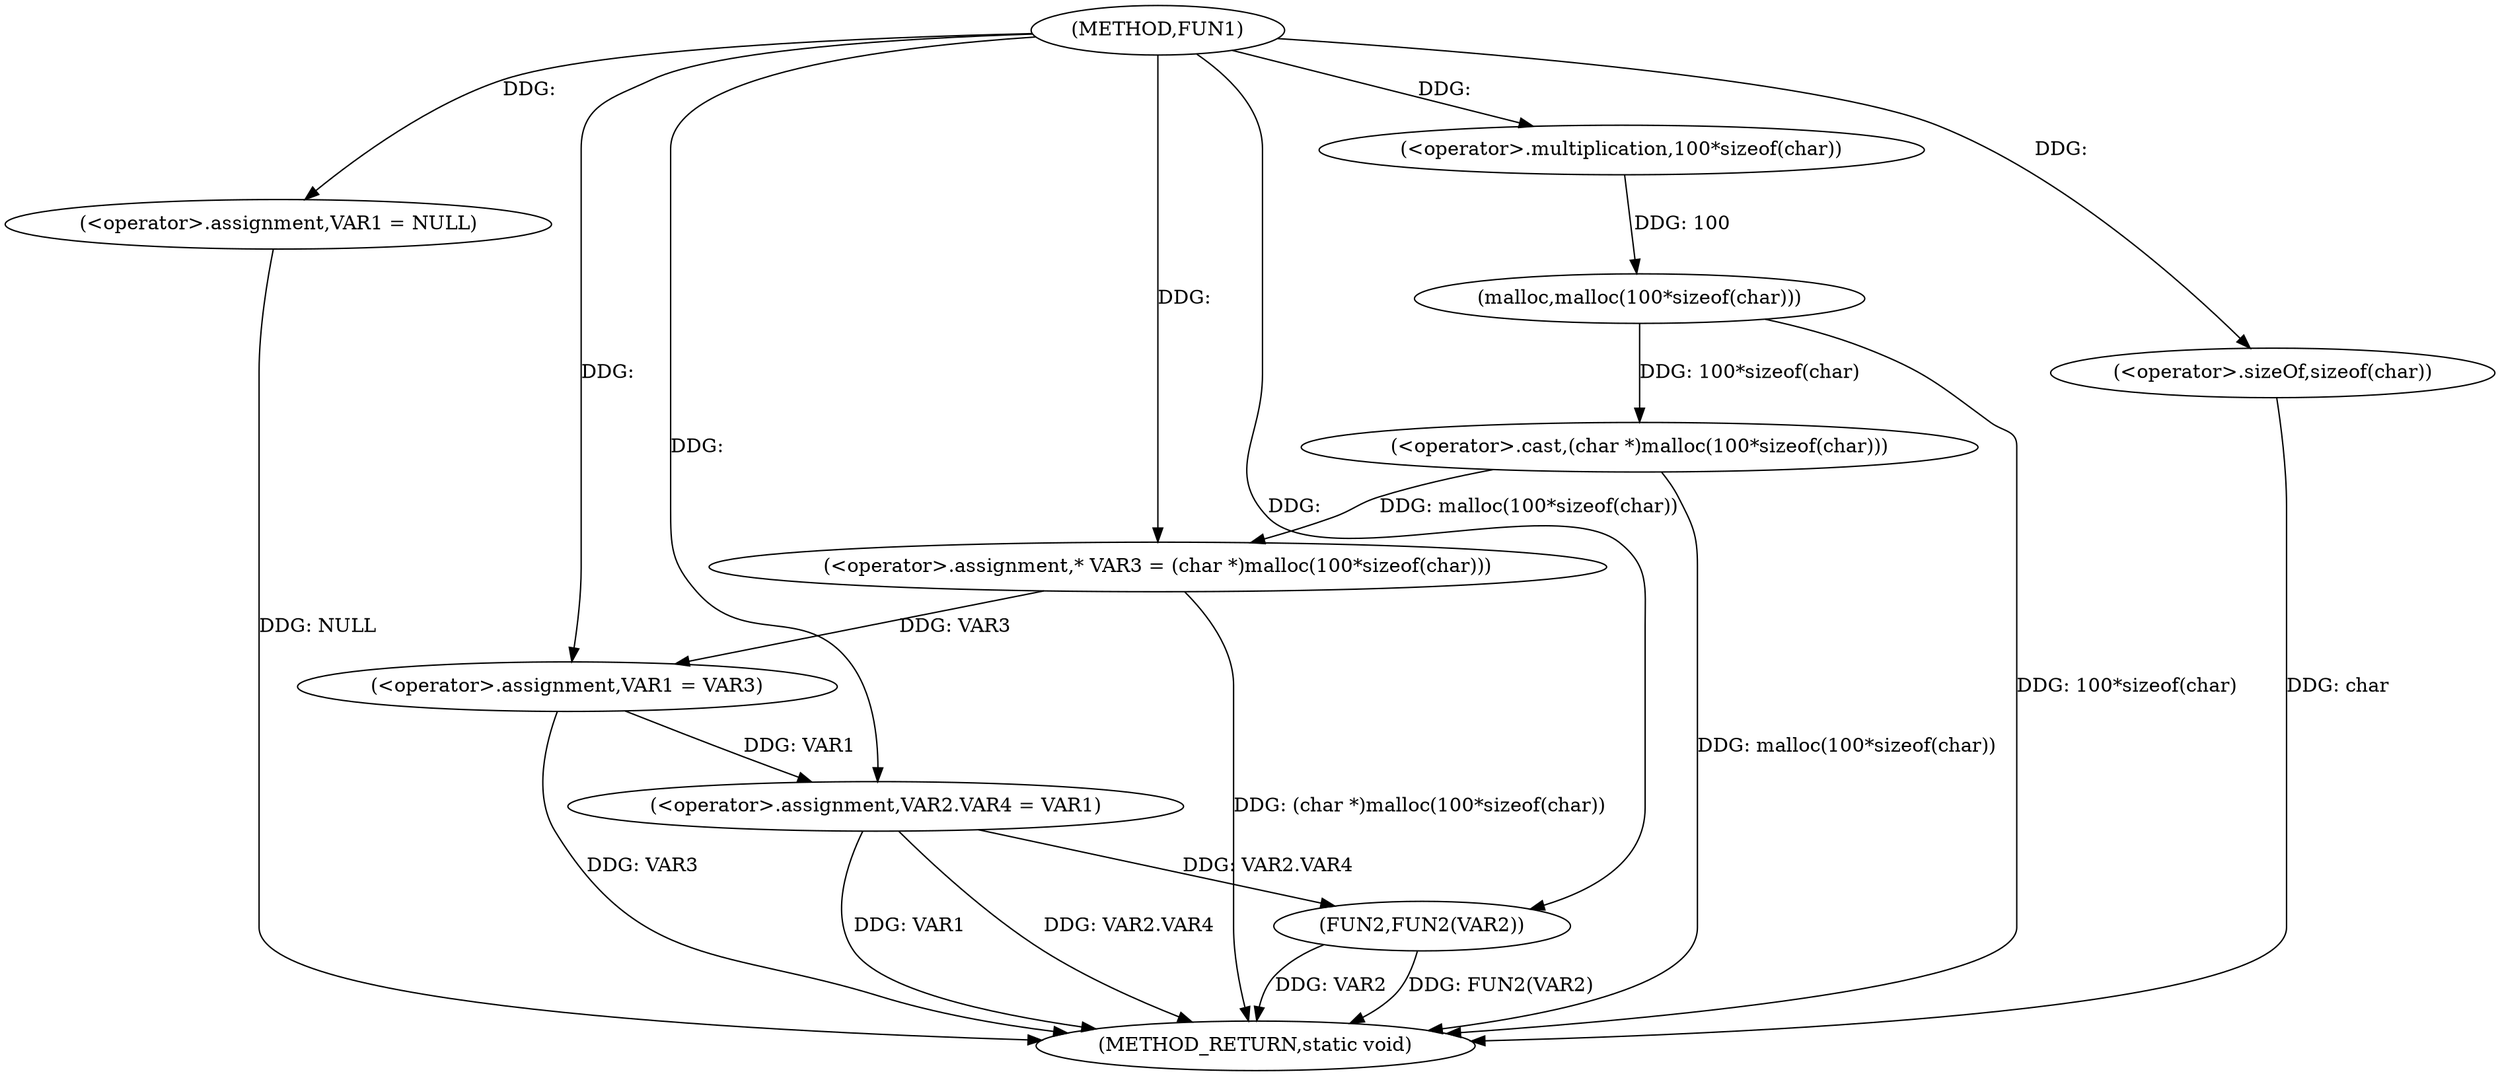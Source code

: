 digraph FUN1 {  
"1000100" [label = "(METHOD,FUN1)" ]
"1000128" [label = "(METHOD_RETURN,static void)" ]
"1000104" [label = "(<operator>.assignment,VAR1 = NULL)" ]
"1000109" [label = "(<operator>.assignment,* VAR3 = (char *)malloc(100*sizeof(char)))" ]
"1000111" [label = "(<operator>.cast,(char *)malloc(100*sizeof(char)))" ]
"1000113" [label = "(malloc,malloc(100*sizeof(char)))" ]
"1000114" [label = "(<operator>.multiplication,100*sizeof(char))" ]
"1000116" [label = "(<operator>.sizeOf,sizeof(char))" ]
"1000118" [label = "(<operator>.assignment,VAR1 = VAR3)" ]
"1000121" [label = "(<operator>.assignment,VAR2.VAR4 = VAR1)" ]
"1000126" [label = "(FUN2,FUN2(VAR2))" ]
  "1000116" -> "1000128"  [ label = "DDG: char"] 
  "1000126" -> "1000128"  [ label = "DDG: FUN2(VAR2)"] 
  "1000121" -> "1000128"  [ label = "DDG: VAR1"] 
  "1000113" -> "1000128"  [ label = "DDG: 100*sizeof(char)"] 
  "1000126" -> "1000128"  [ label = "DDG: VAR2"] 
  "1000121" -> "1000128"  [ label = "DDG: VAR2.VAR4"] 
  "1000111" -> "1000128"  [ label = "DDG: malloc(100*sizeof(char))"] 
  "1000118" -> "1000128"  [ label = "DDG: VAR3"] 
  "1000109" -> "1000128"  [ label = "DDG: (char *)malloc(100*sizeof(char))"] 
  "1000104" -> "1000128"  [ label = "DDG: NULL"] 
  "1000100" -> "1000104"  [ label = "DDG: "] 
  "1000111" -> "1000109"  [ label = "DDG: malloc(100*sizeof(char))"] 
  "1000100" -> "1000109"  [ label = "DDG: "] 
  "1000113" -> "1000111"  [ label = "DDG: 100*sizeof(char)"] 
  "1000114" -> "1000113"  [ label = "DDG: 100"] 
  "1000100" -> "1000114"  [ label = "DDG: "] 
  "1000100" -> "1000116"  [ label = "DDG: "] 
  "1000109" -> "1000118"  [ label = "DDG: VAR3"] 
  "1000100" -> "1000118"  [ label = "DDG: "] 
  "1000118" -> "1000121"  [ label = "DDG: VAR1"] 
  "1000100" -> "1000121"  [ label = "DDG: "] 
  "1000121" -> "1000126"  [ label = "DDG: VAR2.VAR4"] 
  "1000100" -> "1000126"  [ label = "DDG: "] 
}
